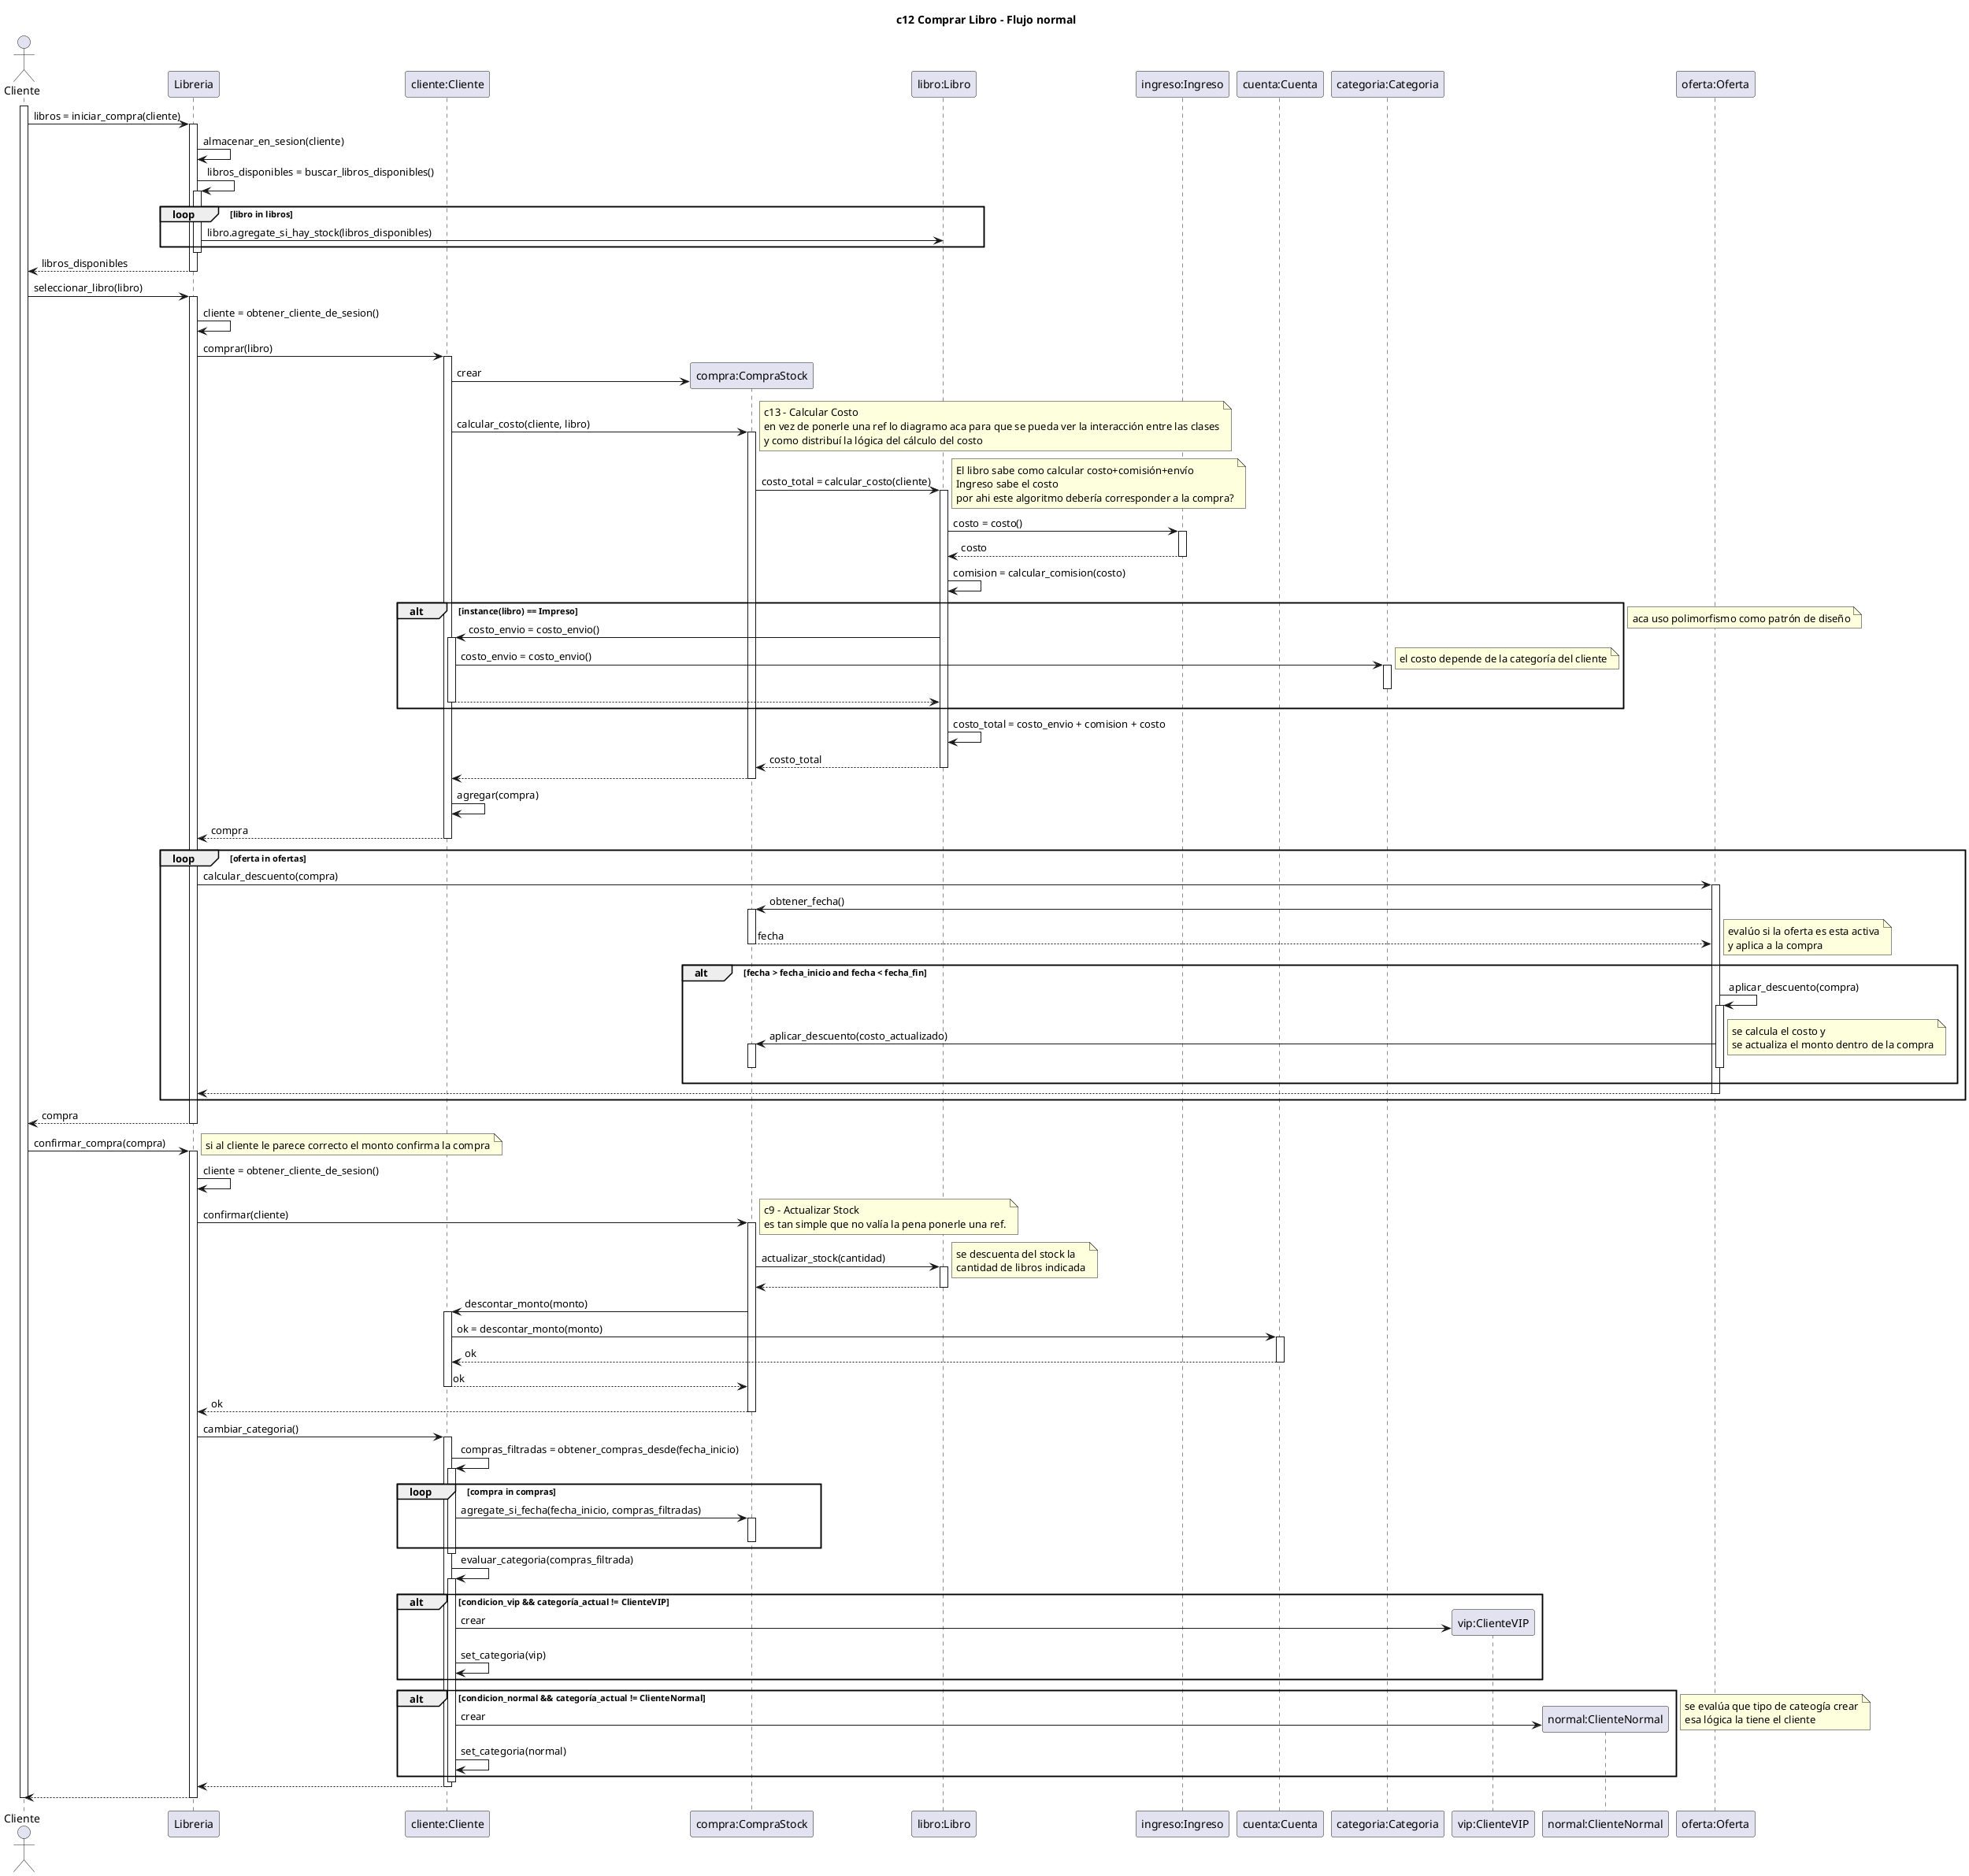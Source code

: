 
@startuml c12 Comprar Libro - Flujo normal

title c12 Comprar Libro - Flujo normal

actor Cliente as c
participant Libreria as l
participant "cliente:Cliente" as cliente
participant "compra:CompraStock" as compra
participant "libro:Libro" as libro
participant "ingreso:Ingreso" as ingreso
participant "cuenta:Cuenta" as cuenta
participant "categoria:Categoria" as categoria
participant "vip:ClienteVIP" as vip
participant "normal:ClienteNormal" as normal
participant "oferta:Oferta" as oferta

activate c
c -> l : libros = iniciar_compra(cliente)
activate l
    l -> l : almacenar_en_sesion(cliente)
    l -> l : libros_disponibles = buscar_libros_disponibles()
    activate l
    loop libro in libros
        l -> libro : libro.agregate_si_hay_stock(libros_disponibles)
    end
    deactivate l
    c <-- l : libros_disponibles
deactivate l

c -> l : seleccionar_libro(libro)
activate l
    l -> l : cliente = obtener_cliente_de_sesion()
    l -> cliente : comprar(libro)
    activate cliente
        cliente -> compra ** : crear
        cliente -> compra : calcular_costo(cliente, libro)
        note right : c13 - Calcular Costo\nen vez de ponerle una ref lo diagramo aca para que se pueda ver la interacción entre las clases\ny como distribuí la lógica del cálculo del costo
        activate compra
            'el costo depende del tipo de libro y del tipo de cliente
            compra -> libro : costo_total = calcular_costo(cliente)
            note right: El libro sabe como calcular costo+comisión+envío\nIngreso sabe el costo\npor ahi este algoritmo debería corresponder a la compra?
            activate libro
                libro -> ingreso : costo = costo()
                activate ingreso
                    libro <-- ingreso : costo
                deactivate ingreso
                libro -> libro : comision = calcular_comision(costo)

                alt instance(libro) == Impreso
                    libro -> cliente : costo_envio = costo_envio()
                    activate cliente
                        cliente -> categoria : costo_envio = costo_envio()
                        note right : el costo depende de la categoría del cliente
                        activate categoria

                            'cliente <-- categoria
                        deactivate categoria

                        libro <-- cliente
                    deactivate cliente
                end
                note right: aca uso polimorfismo como patrón de diseño

                libro -> libro : costo_total = costo_envio + comision + costo

                compra <-- libro : costo_total
            deactivate libro

            cliente <-- compra
        deactivate compra
        cliente -> cliente : agregar(compra)

        l <-- cliente : compra
    deactivate cliente

    loop oferta in ofertas
        l -> oferta : calcular_descuento(compra)
        activate oferta
            oferta -> compra : obtener_fecha()
            activate compra
                oferta <-- compra : fecha
            deactivate compra

            note right : evalúo si la oferta es esta activa\ny aplica a la compra
            alt fecha > fecha_inicio and fecha < fecha_fin
                oferta -> oferta : aplicar_descuento(compra)
                activate oferta
                    oferta -> compra : aplicar_descuento(costo_actualizado)
                    activate compra
                    deactivate compra
                deactivate oferta
                note right : se calcula el costo y \nse actualiza el monto dentro de la compra
            end

            l <-- oferta
        deactivate oferta
    end

    return compra
deactivate l

c -> l : confirmar_compra(compra)
note right : si al cliente le parece correcto el monto confirma la compra
activate l
    l -> l : cliente = obtener_cliente_de_sesion()

    l -> compra : confirmar(cliente)
    activate compra
        note right : c9 - Actualizar Stock\nes tan simple que no valía la pena ponerle una ref.
        compra -> libro : actualizar_stock(cantidad)
        activate libro
            note right : se descuenta del stock la \ncantidad de libros indicada
            compra <-- libro
        deactivate libro

        compra -> cliente : descontar_monto(monto)
        activate cliente
            cliente -> cuenta : ok = descontar_monto(monto)
            activate cuenta
                cliente <-- cuenta : ok
            deactivate cuenta
            
            compra <-- cliente : ok
        deactivate cliente

        l <-- compra : ok
    deactivate compra

    l -> cliente : cambiar_categoria()
    activate cliente
        cliente -> cliente : compras_filtradas = obtener_compras_desde(fecha_inicio)
        activate cliente
            loop compra in compras
                cliente -> compra : agregate_si_fecha(fecha_inicio, compras_filtradas)
                activate compra
                deactivate compra
            end
        deactivate cliente


        cliente -> cliente : evaluar_categoria(compras_filtrada)
        activate cliente
            alt condicion_vip && categoría_actual != ClienteVIP
                cliente -> vip ** : crear
                cliente -> cliente : set_categoria(vip)
            end

            alt condicion_normal && categoría_actual != ClienteNormal
                cliente -> normal ** : crear
                cliente -> cliente : set_categoria(normal)
            end
        deactivate cliente
        note right : se evalúa que tipo de cateogía crear\nesa lógica la tiene el cliente

        
        l <-- cliente
    deactivate cliente

    c <-- l
deactivate l

deactivate c

@enduml


@startuml cambiar_categoria_cliente_logica_en_cliente

title Cambia a vip si las compras con > 5000 ultimo mes\nCambia a normal si hace 3 meses que no compra

participant Libreria as l
participant "cliente:Cliente" as cliente
participant "categoria:Categoria" as categoria
participant "vip:ClienteVIP" as vip
participant "normal:ClienteNormal" as normal

l -> cliente : cambiar_categoria()
activate cliente
    cliente -> cliente : compras_filtradas = obtener_compras_desde(fecha_inicio)
    activate cliente
        loop compra in compras
            cliente -> compra : agregate_si_fecha(fecha_inicio, compras_filtradas)
            activate compra
            deactivate compra
        end
    deactivate cliente


    cliente -> cliente : evaluar(compras_filtrada)
    activate cliente
        alt condicion_vip
            cliente -> vip ** : crear
            cliente -> cliente : asignar_categoria(vip)
        end

        alt condicion_normal
            cliente -> normal ** : crear
            cliente -> cliente : asignar_categoria(normal)
        end
    deactivate cliente
    note right : se evalúa que tipo de cateogía crear\nesa lógica la tiene el cliente

    
    l <-- cliente
deactivate cliente

@enduml


@startuml cambiar_categoria_cliente

title Cambia a vip si las compras con > 5000 ultimo mes\nCambia a normal si hace 3 meses que no compra

participant Libreria as l
participant "cliente:Cliente" as cliente
participant "categoria:Categoria" as categoria
participant "<<abstract>>\n:Categoria" as ccategoria
participant "vip:ClienteVIP" as vip
participant "normal:ClienteNormal" as normal

l -> cliente : cambiar_categoria()
activate cliente
    cliente -> cliente : compras_filtradas = obtener_compras_desde(fecha_inicio)
    activate cliente
        loop compra in compras
            cliente -> compra : agregate_si_fecha(fecha_inicio, compras_filtradas)
            activate compra
            deactivate compra
        end
    deactivate cliente
    cliente -> cliente : categoria = obtener_categoria()
    activate cliente
    deactivate cliente

    cliente -> categoria : cambiar_categoria(cliente, compras_filtradas)
    activate categoria
        categoria -> categoria : mantener = evaluar(compras_filtradas)
        alt !mantener
            categoria -> ccategoria : crear_y_asignar_categoria(cliente, compras_filtradas)
            activate ccategoria
                loop c in subclass(Categoria)
                    ccategoria -> ccategoria : ok = c.evaluar(compras_filtradas)
                    alt ok && c == ClienteNormal
                        ccategoria -> normal ** : crear
                        ccategoria -> cliente : asignar_categoria(normal)
                        activate cliente
                        deactivate cliente
                    else ok && c == ClienteVIP
                        ccategoria -> vip ** : crear
                        ccategoria -> cliente : asignar_categoria(vip)
                        activate cliente
                        deactivate cliente
                    end
                end
            deactivate ccategoria
        end
        cliente <-- categoria
    deactivate categoria
    l <-- cliente
deactivate cliente

@enduml



